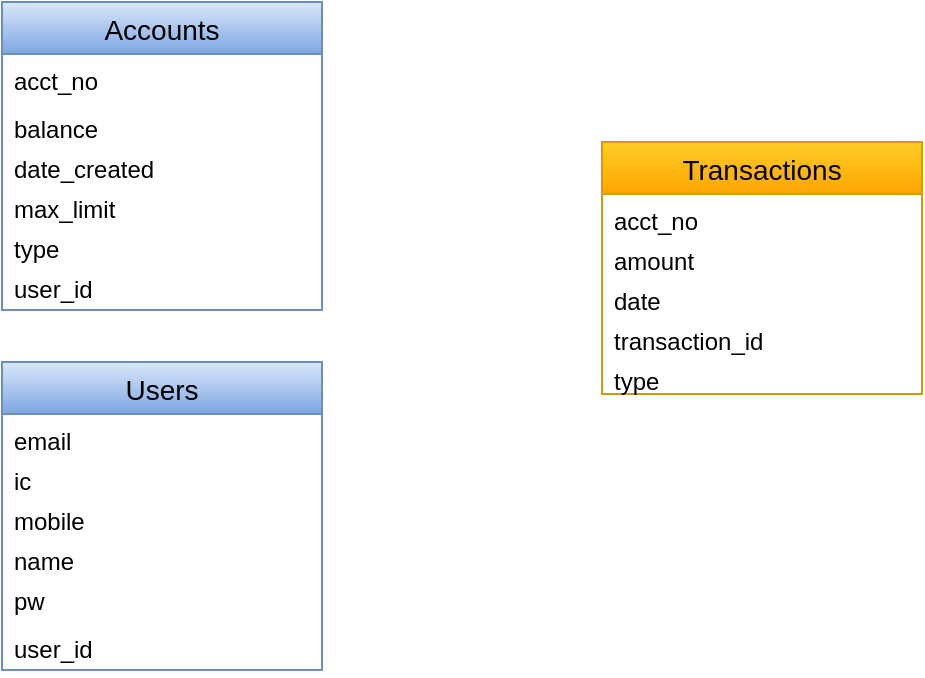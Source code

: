 <mxfile version="14.8.2" type="github">
  <diagram id="uTSxQwtwSQJQuR1Uds9e" name="Page-1">
    <mxGraphModel dx="720" dy="476" grid="1" gridSize="10" guides="1" tooltips="1" connect="1" arrows="1" fold="1" page="1" pageScale="1" pageWidth="850" pageHeight="1100" math="0" shadow="0">
      <root>
        <mxCell id="0" />
        <mxCell id="1" parent="0" />
        <mxCell id="idhsqIcNSU76K999XtSZ-10" value="Accounts" style="swimlane;fontStyle=0;childLayout=stackLayout;horizontal=1;startSize=26;horizontalStack=0;resizeParent=1;resizeParentMax=0;resizeLast=0;collapsible=1;marginBottom=0;align=center;fontSize=14;fillColor=#dae8fc;strokeColor=#6c8ebf;gradientColor=#7ea6e0;" vertex="1" parent="1">
          <mxGeometry x="110" y="50" width="160" height="154" as="geometry" />
        </mxCell>
        <mxCell id="idhsqIcNSU76K999XtSZ-70" value="acct_no" style="text;strokeColor=none;fillColor=none;spacingLeft=4;spacingRight=4;overflow=hidden;rotatable=0;points=[[0,0.5],[1,0.5]];portConstraint=eastwest;fontSize=12;" vertex="1" parent="idhsqIcNSU76K999XtSZ-10">
          <mxGeometry y="26" width="160" height="24" as="geometry" />
        </mxCell>
        <mxCell id="idhsqIcNSU76K999XtSZ-12" value="balance" style="text;strokeColor=none;fillColor=none;spacingLeft=4;spacingRight=4;overflow=hidden;rotatable=0;points=[[0,0.5],[1,0.5]];portConstraint=eastwest;fontSize=12;" vertex="1" parent="idhsqIcNSU76K999XtSZ-10">
          <mxGeometry y="50" width="160" height="20" as="geometry" />
        </mxCell>
        <mxCell id="idhsqIcNSU76K999XtSZ-18" value="date_created" style="text;strokeColor=none;fillColor=none;spacingLeft=4;spacingRight=4;overflow=hidden;rotatable=0;points=[[0,0.5],[1,0.5]];portConstraint=eastwest;fontSize=12;" vertex="1" parent="idhsqIcNSU76K999XtSZ-10">
          <mxGeometry y="70" width="160" height="20" as="geometry" />
        </mxCell>
        <mxCell id="idhsqIcNSU76K999XtSZ-42" value="max_limit" style="text;strokeColor=none;fillColor=none;spacingLeft=4;spacingRight=4;overflow=hidden;rotatable=0;points=[[0,0.5],[1,0.5]];portConstraint=eastwest;fontSize=12;" vertex="1" parent="idhsqIcNSU76K999XtSZ-10">
          <mxGeometry y="90" width="160" height="20" as="geometry" />
        </mxCell>
        <mxCell id="idhsqIcNSU76K999XtSZ-13" value="type" style="text;strokeColor=none;fillColor=none;spacingLeft=4;spacingRight=4;overflow=hidden;rotatable=0;points=[[0,0.5],[1,0.5]];portConstraint=eastwest;fontSize=12;" vertex="1" parent="idhsqIcNSU76K999XtSZ-10">
          <mxGeometry y="110" width="160" height="20" as="geometry" />
        </mxCell>
        <mxCell id="idhsqIcNSU76K999XtSZ-43" value="user_id" style="text;strokeColor=none;fillColor=none;spacingLeft=4;spacingRight=4;overflow=hidden;rotatable=0;points=[[0,0.5],[1,0.5]];portConstraint=eastwest;fontSize=12;" vertex="1" parent="idhsqIcNSU76K999XtSZ-10">
          <mxGeometry y="130" width="160" height="24" as="geometry" />
        </mxCell>
        <mxCell id="idhsqIcNSU76K999XtSZ-52" value="Users" style="swimlane;fontStyle=0;childLayout=stackLayout;horizontal=1;startSize=26;horizontalStack=0;resizeParent=1;resizeParentMax=0;resizeLast=0;collapsible=1;marginBottom=0;align=center;fontSize=14;fillColor=#dae8fc;strokeColor=#6c8ebf;gradientColor=#7ea6e0;" vertex="1" parent="1">
          <mxGeometry x="110" y="230" width="160" height="154" as="geometry" />
        </mxCell>
        <mxCell id="idhsqIcNSU76K999XtSZ-68" value="email" style="text;strokeColor=none;fillColor=none;spacingLeft=4;spacingRight=4;overflow=hidden;rotatable=0;points=[[0,0.5],[1,0.5]];portConstraint=eastwest;fontSize=12;" vertex="1" parent="idhsqIcNSU76K999XtSZ-52">
          <mxGeometry y="26" width="160" height="20" as="geometry" />
        </mxCell>
        <mxCell id="idhsqIcNSU76K999XtSZ-55" value="ic" style="text;strokeColor=none;fillColor=none;spacingLeft=4;spacingRight=4;overflow=hidden;rotatable=0;points=[[0,0.5],[1,0.5]];portConstraint=eastwest;fontSize=12;" vertex="1" parent="idhsqIcNSU76K999XtSZ-52">
          <mxGeometry y="46" width="160" height="20" as="geometry" />
        </mxCell>
        <mxCell id="idhsqIcNSU76K999XtSZ-56" value="mobile" style="text;strokeColor=none;fillColor=none;spacingLeft=4;spacingRight=4;overflow=hidden;rotatable=0;points=[[0,0.5],[1,0.5]];portConstraint=eastwest;fontSize=12;" vertex="1" parent="idhsqIcNSU76K999XtSZ-52">
          <mxGeometry y="66" width="160" height="20" as="geometry" />
        </mxCell>
        <mxCell id="idhsqIcNSU76K999XtSZ-57" value="name" style="text;strokeColor=none;fillColor=none;spacingLeft=4;spacingRight=4;overflow=hidden;rotatable=0;points=[[0,0.5],[1,0.5]];portConstraint=eastwest;fontSize=12;" vertex="1" parent="idhsqIcNSU76K999XtSZ-52">
          <mxGeometry y="86" width="160" height="20" as="geometry" />
        </mxCell>
        <mxCell id="idhsqIcNSU76K999XtSZ-58" value="pw" style="text;strokeColor=none;fillColor=none;spacingLeft=4;spacingRight=4;overflow=hidden;rotatable=0;points=[[0,0.5],[1,0.5]];portConstraint=eastwest;fontSize=12;" vertex="1" parent="idhsqIcNSU76K999XtSZ-52">
          <mxGeometry y="106" width="160" height="24" as="geometry" />
        </mxCell>
        <mxCell id="idhsqIcNSU76K999XtSZ-59" value="user_id" style="text;strokeColor=none;fillColor=none;spacingLeft=4;spacingRight=4;overflow=hidden;rotatable=0;points=[[0,0.5],[1,0.5]];portConstraint=eastwest;fontSize=12;" vertex="1" parent="idhsqIcNSU76K999XtSZ-52">
          <mxGeometry y="130" width="160" height="24" as="geometry" />
        </mxCell>
        <mxCell id="idhsqIcNSU76K999XtSZ-60" value="Transactions" style="swimlane;fontStyle=0;childLayout=stackLayout;horizontal=1;startSize=26;horizontalStack=0;resizeParent=1;resizeParentMax=0;resizeLast=0;collapsible=1;marginBottom=0;align=center;fontSize=14;fillColor=#ffcd28;strokeColor=#d79b00;gradientColor=#ffa500;" vertex="1" parent="1">
          <mxGeometry x="410" y="120" width="160" height="126" as="geometry" />
        </mxCell>
        <mxCell id="idhsqIcNSU76K999XtSZ-62" value="acct_no" style="text;strokeColor=none;fillColor=none;spacingLeft=4;spacingRight=4;overflow=hidden;rotatable=0;points=[[0,0.5],[1,0.5]];portConstraint=eastwest;fontSize=12;" vertex="1" parent="idhsqIcNSU76K999XtSZ-60">
          <mxGeometry y="26" width="160" height="20" as="geometry" />
        </mxCell>
        <mxCell id="idhsqIcNSU76K999XtSZ-63" value="amount" style="text;strokeColor=none;fillColor=none;spacingLeft=4;spacingRight=4;overflow=hidden;rotatable=0;points=[[0,0.5],[1,0.5]];portConstraint=eastwest;fontSize=12;" vertex="1" parent="idhsqIcNSU76K999XtSZ-60">
          <mxGeometry y="46" width="160" height="20" as="geometry" />
        </mxCell>
        <mxCell id="idhsqIcNSU76K999XtSZ-64" value="date" style="text;strokeColor=none;fillColor=none;spacingLeft=4;spacingRight=4;overflow=hidden;rotatable=0;points=[[0,0.5],[1,0.5]];portConstraint=eastwest;fontSize=12;" vertex="1" parent="idhsqIcNSU76K999XtSZ-60">
          <mxGeometry y="66" width="160" height="20" as="geometry" />
        </mxCell>
        <mxCell id="idhsqIcNSU76K999XtSZ-65" value="transaction_id" style="text;strokeColor=none;fillColor=none;spacingLeft=4;spacingRight=4;overflow=hidden;rotatable=0;points=[[0,0.5],[1,0.5]];portConstraint=eastwest;fontSize=12;" vertex="1" parent="idhsqIcNSU76K999XtSZ-60">
          <mxGeometry y="86" width="160" height="20" as="geometry" />
        </mxCell>
        <mxCell id="idhsqIcNSU76K999XtSZ-67" value="type" style="text;strokeColor=none;fillColor=none;spacingLeft=4;spacingRight=4;overflow=hidden;rotatable=0;points=[[0,0.5],[1,0.5]];portConstraint=eastwest;fontSize=12;" vertex="1" parent="idhsqIcNSU76K999XtSZ-60">
          <mxGeometry y="106" width="160" height="20" as="geometry" />
        </mxCell>
      </root>
    </mxGraphModel>
  </diagram>
</mxfile>
